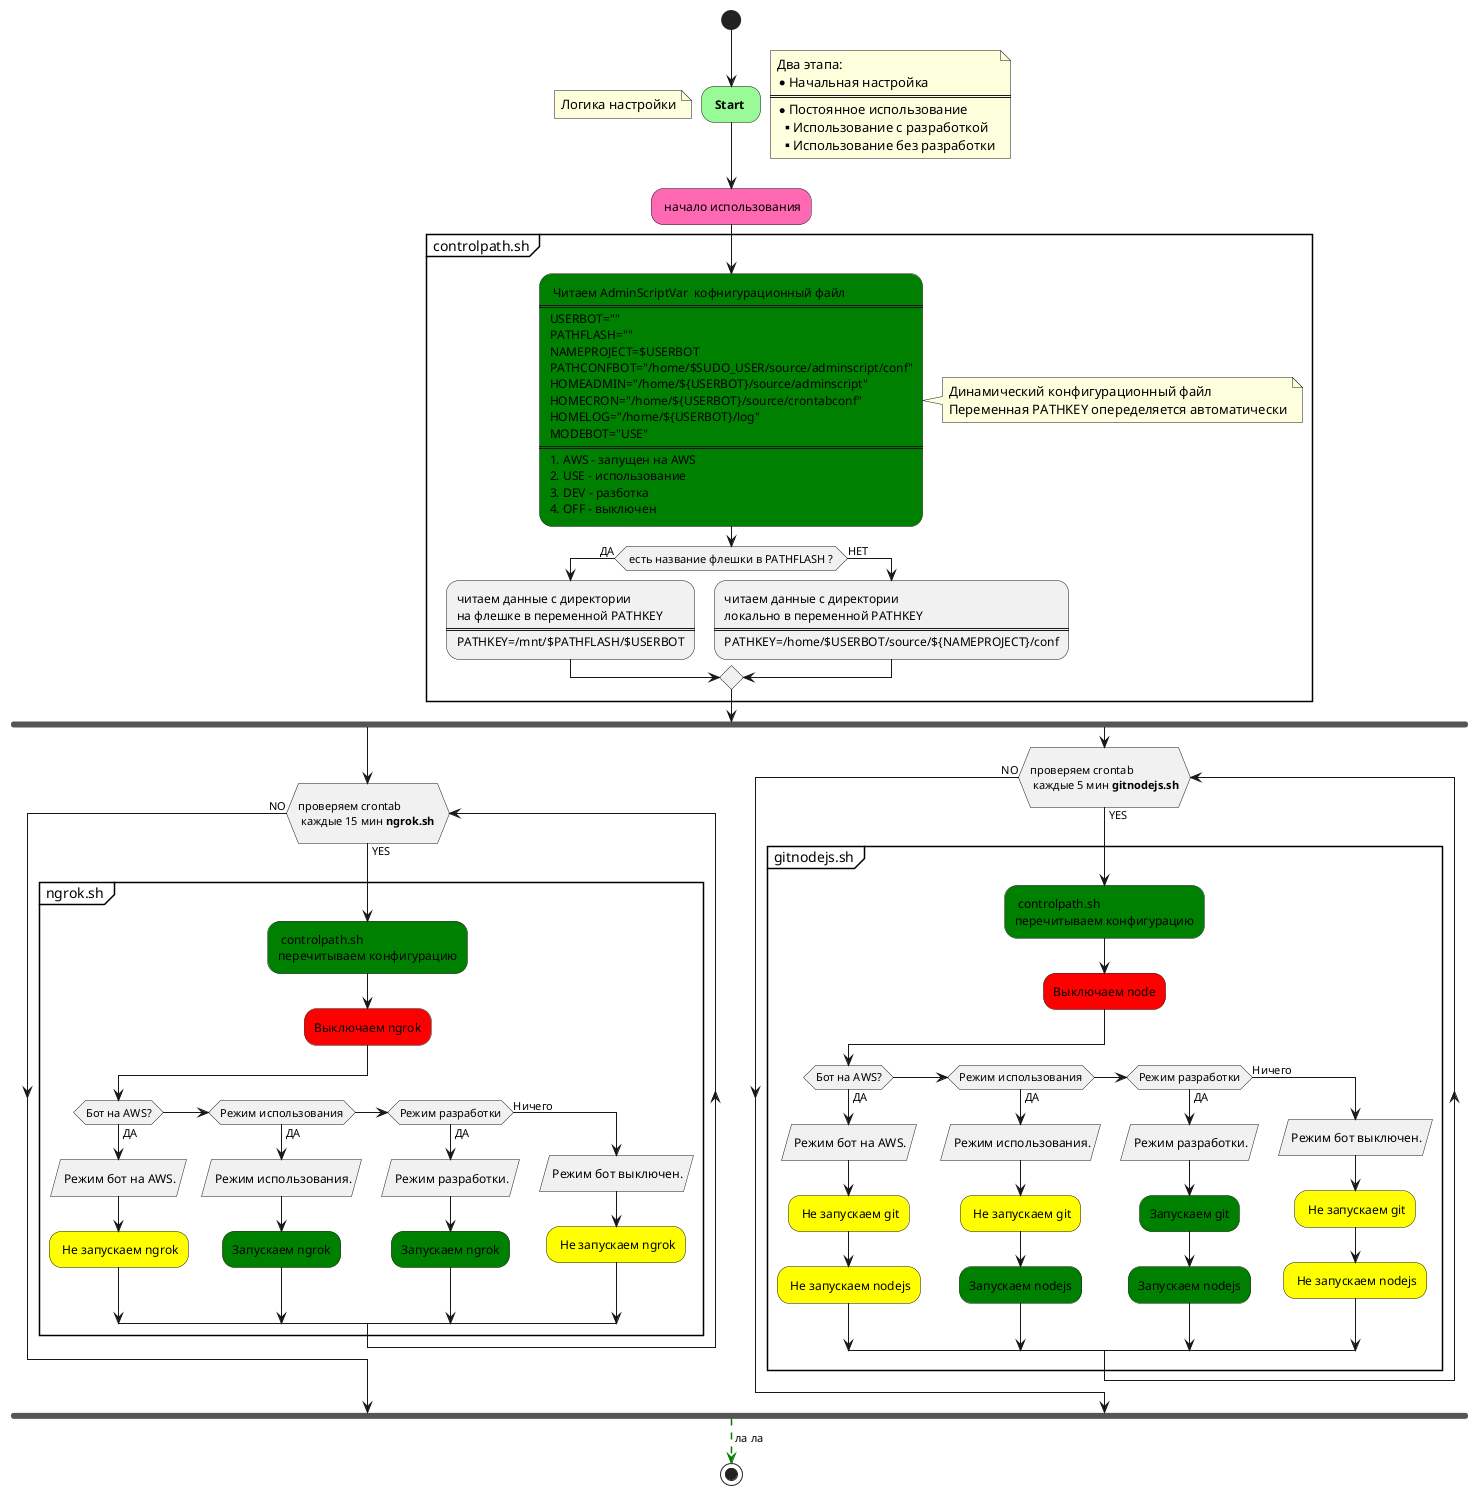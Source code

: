 @startuml


start


#palegreen: **Start ** ;
floating note left: Логика настройки
note right
Два этапа:
* Начальная настройка
====
* Постоянное использование
** Использование с разработкой
** Использование без разработки
end note

#HotPink: начало использования;

partition " controlpath.sh " {

#GREEN: Читаем AdminScriptVar  кофнигурационный файл
====
USERBOT=""
PATHFLASH=""
NAMEPROJECT=$USERBOT
PATHCONFBOT="/home/$SUDO_USER/source/adminscript/conf"
HOMEADMIN="/home/${USERBOT}/source/adminscript"
HOMECRON="/home/${USERBOT}/source/crontabconf"
HOMELOG="/home/${USERBOT}/log"
MODEBOT="USE"
=====
# AWS - запущен на AWS
# USE - использование
# DEV - разботка
# OFF - выключен;


note right
Динамический конфигурационный файл
Переменная PATHKEY опеределяется автоматически
end note


if ( есть название флешки в PATHFLASH ? ) then (ДА)
:читаем данные с директории
на флешке в переменной PATHKEY
====
PATHKEY=/mnt/$PATHFLASH/$USERBOT;
else (НЕТ)
:читаем данные с директории
локально в переменной PATHKEY
====
PATHKEY=/home/$USERBOT/source/${NAMEPROJECT}/conf;
endif

}

fork

while (\nпроверяем crontab \n каждые 15 мин <b>ngrok.sh</b> \n) is (YES)


partition " ngrok.sh " {

#GREEN: controlpath.sh
перечитываем конфигурацию;

#RED:Выключаем ngrok;


if (Бот на AWS?) then (ДА)
: Режим бот на AWS./
#YELLOW: Не запускаем ngrok;

elseif (Режим использования) then (ДА)
: Режим использования./
#GREEN:Запускаем ngrok;

elseif (Режим разработки) then (ДА)
: Режим разработки./
#GREEN:Запускаем ngrok;

else (Ничего)

: Режим бот выключен./
#YELLOW: Не запускаем ngrok;

endif


}

endwhile (NO)

fork again

while (\nпроверяем crontab \n каждые 5 мин <b>gitnodejs.sh</b>\n) is (YES)

partition " gitnodejs.sh " {

#GREEN: controlpath.sh
перечитываем конфигурацию;

#RED:Выключаем node;


if (Бот на AWS?) then (ДА)
: Режим бот на AWS./
#YELLOW: Не запускаем git;
#YELLOW: Не запускаем nodejs;
elseif (Режим использования) then (ДА)
: Режим использования./
#YELLOW: Не запускаем git;
#GREEN:Запускаем nodejs;
elseif (Режим разработки) then (ДА)
: Режим разработки./
#GREEN:Запускаем git;
#GREEN:Запускаем nodejs;
else (Ничего)
: Режим бот выключен./
#YELLOW: Не запускаем git;
#YELLOW: Не запускаем nodejs;
endif


}

endwhile (NO)


end fork


-[#green,dashed]-> ла ла;


stop

@enduml
